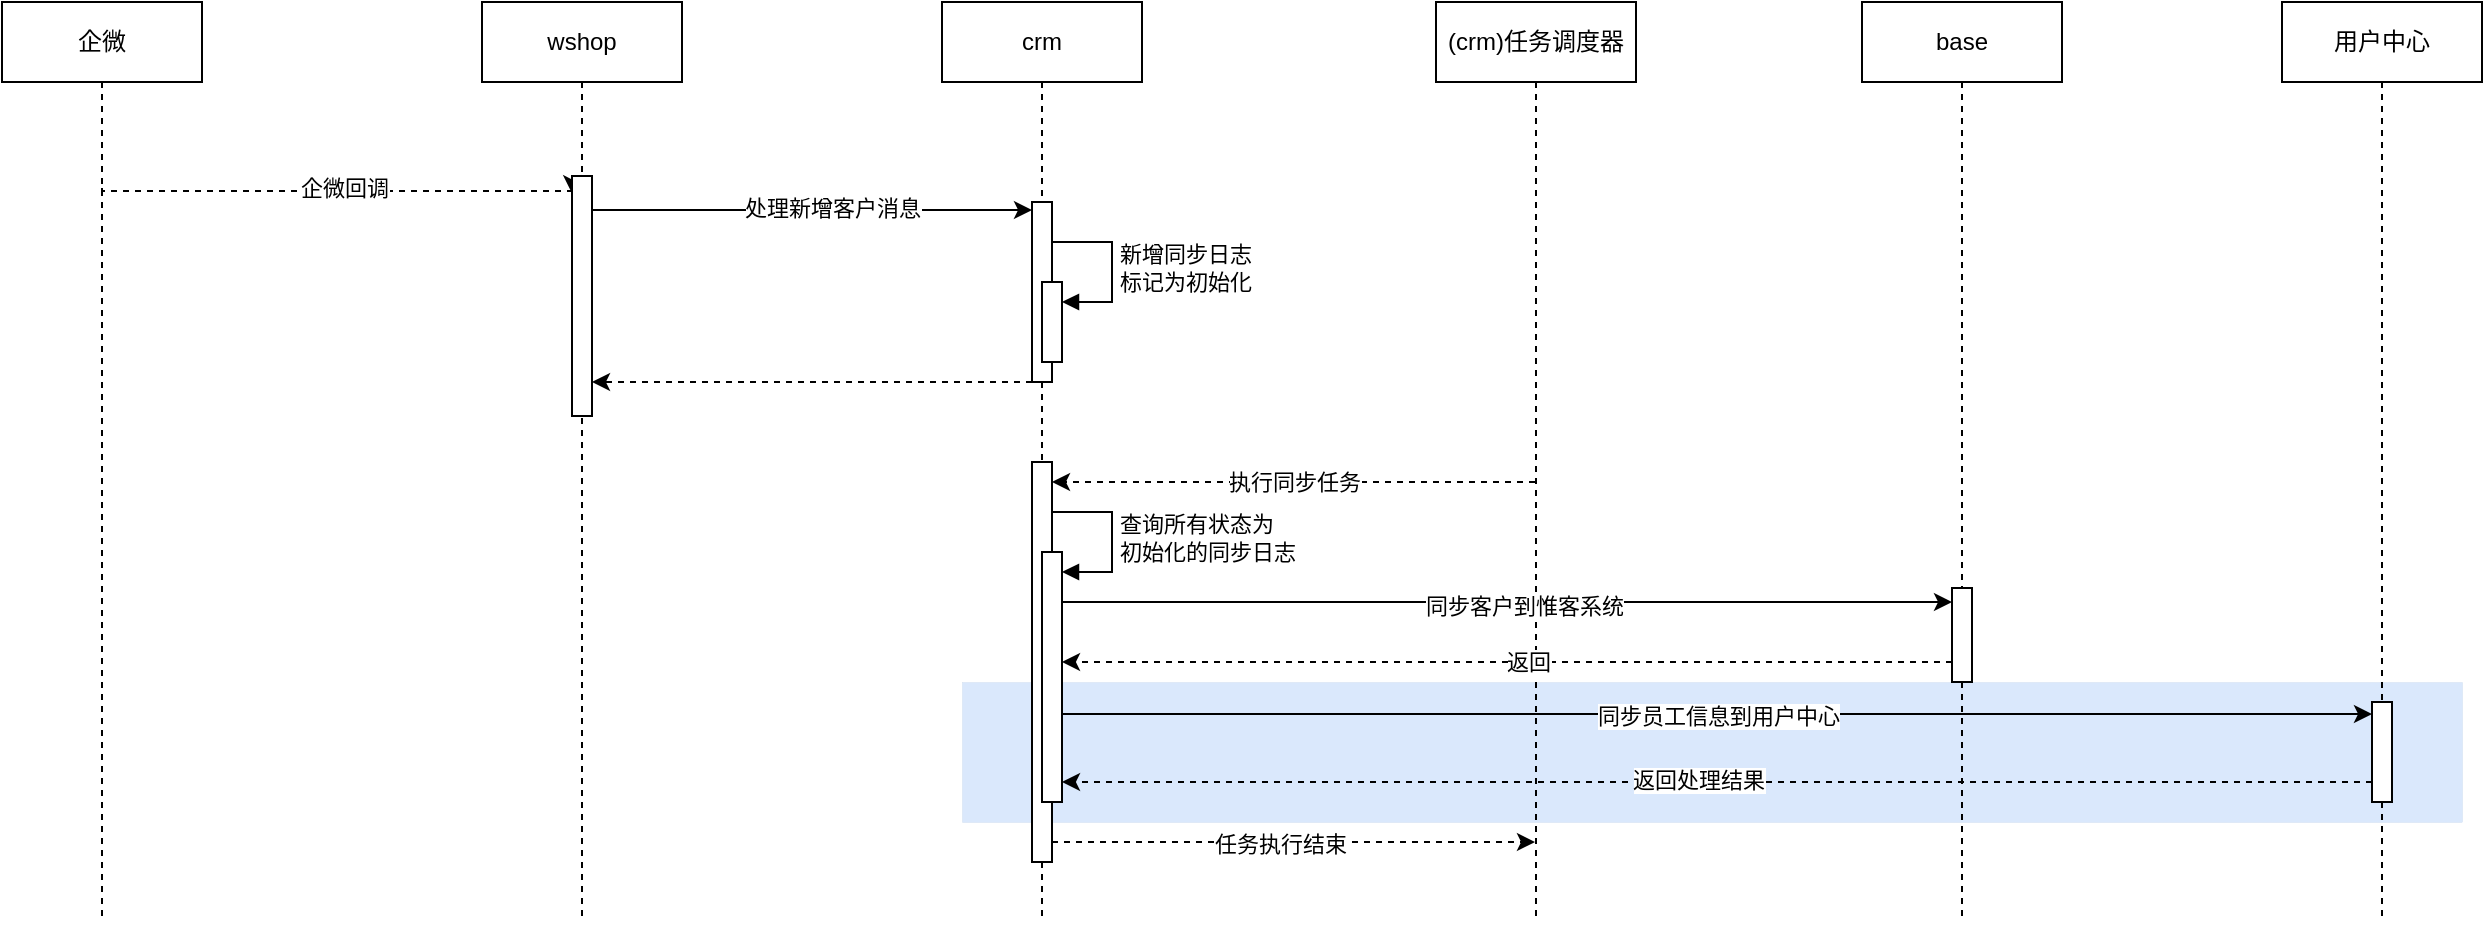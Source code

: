 <mxfile version="21.1.2" type="github">
  <diagram name="第 1 页" id="EK3nWvULo3nBlZG-5ygZ">
    <mxGraphModel dx="1363" dy="880" grid="1" gridSize="10" guides="1" tooltips="1" connect="1" arrows="1" fold="1" page="1" pageScale="1" pageWidth="827" pageHeight="1169" math="0" shadow="0">
      <root>
        <mxCell id="0" />
        <mxCell id="1" parent="0" />
        <mxCell id="6w8iZAeXXynQaaDWndPm-51" value="" style="rounded=0;whiteSpace=wrap;html=1;fillColor=#dae8fc;strokeColor=#6c8ebf;strokeWidth=0;" vertex="1" parent="1">
          <mxGeometry x="590" y="420" width="750" height="70" as="geometry" />
        </mxCell>
        <mxCell id="6w8iZAeXXynQaaDWndPm-6" style="edgeStyle=elbowEdgeStyle;rounded=0;orthogonalLoop=1;jettySize=auto;html=1;elbow=vertical;curved=0;dashed=1;" edge="1" parent="1">
          <mxGeometry relative="1" as="geometry">
            <mxPoint x="160" y="173" as="sourcePoint" />
            <mxPoint x="395" y="175.667" as="targetPoint" />
          </mxGeometry>
        </mxCell>
        <mxCell id="6w8iZAeXXynQaaDWndPm-8" value="企微回调" style="edgeLabel;html=1;align=center;verticalAlign=middle;resizable=0;points=[];" vertex="1" connectable="0" parent="6w8iZAeXXynQaaDWndPm-6">
          <mxGeometry x="-0.189" y="3" relative="1" as="geometry">
            <mxPoint x="26" y="1" as="offset" />
          </mxGeometry>
        </mxCell>
        <mxCell id="6w8iZAeXXynQaaDWndPm-2" value="企微" style="shape=umlLifeline;perimeter=lifelinePerimeter;whiteSpace=wrap;html=1;container=1;dropTarget=0;collapsible=0;recursiveResize=0;outlineConnect=0;portConstraint=eastwest;newEdgeStyle={&quot;edgeStyle&quot;:&quot;elbowEdgeStyle&quot;,&quot;elbow&quot;:&quot;vertical&quot;,&quot;curved&quot;:0,&quot;rounded&quot;:0};" vertex="1" parent="1">
          <mxGeometry x="110" y="80" width="100" height="460" as="geometry" />
        </mxCell>
        <mxCell id="6w8iZAeXXynQaaDWndPm-3" value="wshop" style="shape=umlLifeline;perimeter=lifelinePerimeter;whiteSpace=wrap;html=1;container=1;dropTarget=0;collapsible=0;recursiveResize=0;outlineConnect=0;portConstraint=eastwest;newEdgeStyle={&quot;edgeStyle&quot;:&quot;elbowEdgeStyle&quot;,&quot;elbow&quot;:&quot;vertical&quot;,&quot;curved&quot;:0,&quot;rounded&quot;:0};" vertex="1" parent="1">
          <mxGeometry x="350" y="80" width="100" height="460" as="geometry" />
        </mxCell>
        <mxCell id="6w8iZAeXXynQaaDWndPm-5" value="" style="html=1;points=[];perimeter=orthogonalPerimeter;outlineConnect=0;targetShapes=umlLifeline;portConstraint=eastwest;newEdgeStyle={&quot;edgeStyle&quot;:&quot;elbowEdgeStyle&quot;,&quot;elbow&quot;:&quot;vertical&quot;,&quot;curved&quot;:0,&quot;rounded&quot;:0};" vertex="1" parent="6w8iZAeXXynQaaDWndPm-3">
          <mxGeometry x="45" y="87" width="10" height="120" as="geometry" />
        </mxCell>
        <mxCell id="6w8iZAeXXynQaaDWndPm-9" value="crm" style="shape=umlLifeline;perimeter=lifelinePerimeter;whiteSpace=wrap;html=1;container=1;dropTarget=0;collapsible=0;recursiveResize=0;outlineConnect=0;portConstraint=eastwest;newEdgeStyle={&quot;edgeStyle&quot;:&quot;elbowEdgeStyle&quot;,&quot;elbow&quot;:&quot;vertical&quot;,&quot;curved&quot;:0,&quot;rounded&quot;:0};" vertex="1" parent="1">
          <mxGeometry x="580" y="80" width="100" height="460" as="geometry" />
        </mxCell>
        <mxCell id="6w8iZAeXXynQaaDWndPm-11" value="" style="html=1;points=[];perimeter=orthogonalPerimeter;outlineConnect=0;targetShapes=umlLifeline;portConstraint=eastwest;newEdgeStyle={&quot;edgeStyle&quot;:&quot;elbowEdgeStyle&quot;,&quot;elbow&quot;:&quot;vertical&quot;,&quot;curved&quot;:0,&quot;rounded&quot;:0};" vertex="1" parent="6w8iZAeXXynQaaDWndPm-9">
          <mxGeometry x="45" y="100" width="10" height="90" as="geometry" />
        </mxCell>
        <mxCell id="6w8iZAeXXynQaaDWndPm-20" value="" style="html=1;points=[];perimeter=orthogonalPerimeter;outlineConnect=0;targetShapes=umlLifeline;portConstraint=eastwest;newEdgeStyle={&quot;edgeStyle&quot;:&quot;elbowEdgeStyle&quot;,&quot;elbow&quot;:&quot;vertical&quot;,&quot;curved&quot;:0,&quot;rounded&quot;:0};" vertex="1" parent="6w8iZAeXXynQaaDWndPm-9">
          <mxGeometry x="50" y="140" width="10" height="40" as="geometry" />
        </mxCell>
        <mxCell id="6w8iZAeXXynQaaDWndPm-21" value="新增同步日志&lt;br style=&quot;border-color: var(--border-color);&quot;&gt;标记为初始化" style="html=1;align=left;spacingLeft=2;endArrow=block;rounded=0;edgeStyle=orthogonalEdgeStyle;curved=0;rounded=0;" edge="1" target="6w8iZAeXXynQaaDWndPm-20" parent="6w8iZAeXXynQaaDWndPm-9">
          <mxGeometry relative="1" as="geometry">
            <mxPoint x="55" y="120" as="sourcePoint" />
            <Array as="points">
              <mxPoint x="85" y="150" />
            </Array>
          </mxGeometry>
        </mxCell>
        <mxCell id="6w8iZAeXXynQaaDWndPm-26" value="" style="html=1;points=[];perimeter=orthogonalPerimeter;outlineConnect=0;targetShapes=umlLifeline;portConstraint=eastwest;newEdgeStyle={&quot;edgeStyle&quot;:&quot;elbowEdgeStyle&quot;,&quot;elbow&quot;:&quot;vertical&quot;,&quot;curved&quot;:0,&quot;rounded&quot;:0};" vertex="1" parent="6w8iZAeXXynQaaDWndPm-9">
          <mxGeometry x="45" y="230" width="10" height="200" as="geometry" />
        </mxCell>
        <mxCell id="6w8iZAeXXynQaaDWndPm-30" value="" style="html=1;points=[];perimeter=orthogonalPerimeter;outlineConnect=0;targetShapes=umlLifeline;portConstraint=eastwest;newEdgeStyle={&quot;edgeStyle&quot;:&quot;elbowEdgeStyle&quot;,&quot;elbow&quot;:&quot;vertical&quot;,&quot;curved&quot;:0,&quot;rounded&quot;:0};" vertex="1" parent="6w8iZAeXXynQaaDWndPm-9">
          <mxGeometry x="50" y="275" width="10" height="125" as="geometry" />
        </mxCell>
        <mxCell id="6w8iZAeXXynQaaDWndPm-31" value="查询所有状态为&lt;br&gt;初始化的同步日志" style="html=1;align=left;spacingLeft=2;endArrow=block;rounded=0;edgeStyle=orthogonalEdgeStyle;curved=0;rounded=0;" edge="1" target="6w8iZAeXXynQaaDWndPm-30" parent="6w8iZAeXXynQaaDWndPm-9">
          <mxGeometry relative="1" as="geometry">
            <mxPoint x="55" y="255" as="sourcePoint" />
            <Array as="points">
              <mxPoint x="85" y="285" />
            </Array>
          </mxGeometry>
        </mxCell>
        <mxCell id="6w8iZAeXXynQaaDWndPm-13" style="edgeStyle=elbowEdgeStyle;rounded=0;orthogonalLoop=1;jettySize=auto;html=1;elbow=vertical;curved=0;" edge="1" parent="1">
          <mxGeometry relative="1" as="geometry">
            <mxPoint x="405" y="184" as="sourcePoint" />
            <mxPoint x="625" y="184" as="targetPoint" />
            <Array as="points">
              <mxPoint x="490" y="184" />
              <mxPoint x="560" y="194" />
            </Array>
          </mxGeometry>
        </mxCell>
        <mxCell id="6w8iZAeXXynQaaDWndPm-42" value="处理新增客户消息" style="edgeLabel;html=1;align=center;verticalAlign=middle;resizable=0;points=[];" vertex="1" connectable="0" parent="6w8iZAeXXynQaaDWndPm-13">
          <mxGeometry x="0.092" y="1" relative="1" as="geometry">
            <mxPoint as="offset" />
          </mxGeometry>
        </mxCell>
        <mxCell id="6w8iZAeXXynQaaDWndPm-28" value="执行同步任务" style="edgeStyle=elbowEdgeStyle;rounded=0;orthogonalLoop=1;jettySize=auto;html=1;elbow=horizontal;curved=0;dashed=1;" edge="1" parent="1" source="6w8iZAeXXynQaaDWndPm-22" target="6w8iZAeXXynQaaDWndPm-26">
          <mxGeometry relative="1" as="geometry">
            <Array as="points">
              <mxPoint x="780" y="320" />
            </Array>
          </mxGeometry>
        </mxCell>
        <mxCell id="6w8iZAeXXynQaaDWndPm-22" value="(crm)任务调度器" style="shape=umlLifeline;perimeter=lifelinePerimeter;whiteSpace=wrap;html=1;container=1;dropTarget=0;collapsible=0;recursiveResize=0;outlineConnect=0;portConstraint=eastwest;newEdgeStyle={&quot;edgeStyle&quot;:&quot;elbowEdgeStyle&quot;,&quot;elbow&quot;:&quot;vertical&quot;,&quot;curved&quot;:0,&quot;rounded&quot;:0};" vertex="1" parent="1">
          <mxGeometry x="827" y="80" width="100" height="460" as="geometry" />
        </mxCell>
        <mxCell id="6w8iZAeXXynQaaDWndPm-29" style="edgeStyle=elbowEdgeStyle;rounded=0;orthogonalLoop=1;jettySize=auto;html=1;elbow=vertical;curved=0;dashed=1;" edge="1" parent="1" source="6w8iZAeXXynQaaDWndPm-11" target="6w8iZAeXXynQaaDWndPm-5">
          <mxGeometry relative="1" as="geometry">
            <Array as="points">
              <mxPoint x="500" y="270" />
            </Array>
          </mxGeometry>
        </mxCell>
        <mxCell id="6w8iZAeXXynQaaDWndPm-32" value="base" style="shape=umlLifeline;perimeter=lifelinePerimeter;whiteSpace=wrap;html=1;container=1;dropTarget=0;collapsible=0;recursiveResize=0;outlineConnect=0;portConstraint=eastwest;newEdgeStyle={&quot;edgeStyle&quot;:&quot;elbowEdgeStyle&quot;,&quot;elbow&quot;:&quot;vertical&quot;,&quot;curved&quot;:0,&quot;rounded&quot;:0};" vertex="1" parent="1">
          <mxGeometry x="1040" y="80" width="100" height="460" as="geometry" />
        </mxCell>
        <mxCell id="6w8iZAeXXynQaaDWndPm-33" value="" style="html=1;points=[];perimeter=orthogonalPerimeter;outlineConnect=0;targetShapes=umlLifeline;portConstraint=eastwest;newEdgeStyle={&quot;edgeStyle&quot;:&quot;elbowEdgeStyle&quot;,&quot;elbow&quot;:&quot;vertical&quot;,&quot;curved&quot;:0,&quot;rounded&quot;:0};" vertex="1" parent="6w8iZAeXXynQaaDWndPm-32">
          <mxGeometry x="45" y="293" width="10" height="47" as="geometry" />
        </mxCell>
        <mxCell id="6w8iZAeXXynQaaDWndPm-34" style="edgeStyle=elbowEdgeStyle;rounded=0;orthogonalLoop=1;jettySize=auto;html=1;elbow=vertical;curved=0;" edge="1" parent="1" source="6w8iZAeXXynQaaDWndPm-30" target="6w8iZAeXXynQaaDWndPm-33">
          <mxGeometry relative="1" as="geometry">
            <Array as="points">
              <mxPoint x="990" y="380" />
            </Array>
          </mxGeometry>
        </mxCell>
        <mxCell id="6w8iZAeXXynQaaDWndPm-35" value="同步客户到惟客系统" style="edgeLabel;html=1;align=center;verticalAlign=middle;resizable=0;points=[];" vertex="1" connectable="0" parent="6w8iZAeXXynQaaDWndPm-34">
          <mxGeometry x="0.037" y="-2" relative="1" as="geometry">
            <mxPoint as="offset" />
          </mxGeometry>
        </mxCell>
        <mxCell id="6w8iZAeXXynQaaDWndPm-39" style="edgeStyle=elbowEdgeStyle;rounded=0;orthogonalLoop=1;jettySize=auto;html=1;elbow=vertical;curved=0;dashed=1;" edge="1" parent="1" source="6w8iZAeXXynQaaDWndPm-33" target="6w8iZAeXXynQaaDWndPm-30">
          <mxGeometry relative="1" as="geometry">
            <Array as="points">
              <mxPoint x="790" y="410" />
            </Array>
          </mxGeometry>
        </mxCell>
        <mxCell id="6w8iZAeXXynQaaDWndPm-50" value="返回" style="edgeLabel;html=1;align=center;verticalAlign=middle;resizable=0;points=[];" vertex="1" connectable="0" parent="6w8iZAeXXynQaaDWndPm-39">
          <mxGeometry x="-0.05" relative="1" as="geometry">
            <mxPoint x="-1" as="offset" />
          </mxGeometry>
        </mxCell>
        <mxCell id="6w8iZAeXXynQaaDWndPm-40" value="用户中心" style="shape=umlLifeline;perimeter=lifelinePerimeter;whiteSpace=wrap;html=1;container=1;dropTarget=0;collapsible=0;recursiveResize=0;outlineConnect=0;portConstraint=eastwest;newEdgeStyle={&quot;edgeStyle&quot;:&quot;elbowEdgeStyle&quot;,&quot;elbow&quot;:&quot;vertical&quot;,&quot;curved&quot;:0,&quot;rounded&quot;:0};" vertex="1" parent="1">
          <mxGeometry x="1250" y="80" width="100" height="460" as="geometry" />
        </mxCell>
        <mxCell id="6w8iZAeXXynQaaDWndPm-41" value="" style="html=1;points=[];perimeter=orthogonalPerimeter;outlineConnect=0;targetShapes=umlLifeline;portConstraint=eastwest;newEdgeStyle={&quot;edgeStyle&quot;:&quot;elbowEdgeStyle&quot;,&quot;elbow&quot;:&quot;vertical&quot;,&quot;curved&quot;:0,&quot;rounded&quot;:0};" vertex="1" parent="6w8iZAeXXynQaaDWndPm-40">
          <mxGeometry x="45" y="350" width="10" height="50" as="geometry" />
        </mxCell>
        <mxCell id="6w8iZAeXXynQaaDWndPm-44" style="edgeStyle=elbowEdgeStyle;rounded=0;orthogonalLoop=1;jettySize=auto;html=1;elbow=vertical;curved=0;" edge="1" parent="1" source="6w8iZAeXXynQaaDWndPm-30" target="6w8iZAeXXynQaaDWndPm-41">
          <mxGeometry relative="1" as="geometry">
            <Array as="points">
              <mxPoint x="1220" y="436" />
            </Array>
          </mxGeometry>
        </mxCell>
        <mxCell id="6w8iZAeXXynQaaDWndPm-48" value="同步员工信息到用户中心" style="edgeLabel;html=1;align=center;verticalAlign=middle;resizable=0;points=[];" vertex="1" connectable="0" parent="6w8iZAeXXynQaaDWndPm-44">
          <mxGeometry x="-0.0" y="-1" relative="1" as="geometry">
            <mxPoint as="offset" />
          </mxGeometry>
        </mxCell>
        <mxCell id="6w8iZAeXXynQaaDWndPm-45" style="edgeStyle=elbowEdgeStyle;rounded=0;orthogonalLoop=1;jettySize=auto;html=1;elbow=horizontal;curved=0;dashed=1;" edge="1" parent="1" source="6w8iZAeXXynQaaDWndPm-26" target="6w8iZAeXXynQaaDWndPm-22">
          <mxGeometry relative="1" as="geometry">
            <Array as="points">
              <mxPoint x="800" y="500" />
            </Array>
          </mxGeometry>
        </mxCell>
        <mxCell id="6w8iZAeXXynQaaDWndPm-46" value="任务执行结束" style="edgeLabel;html=1;align=center;verticalAlign=middle;resizable=0;points=[];" vertex="1" connectable="0" parent="6w8iZAeXXynQaaDWndPm-45">
          <mxGeometry x="-0.05" y="-1" relative="1" as="geometry">
            <mxPoint x="-1" as="offset" />
          </mxGeometry>
        </mxCell>
        <mxCell id="6w8iZAeXXynQaaDWndPm-47" style="edgeStyle=elbowEdgeStyle;rounded=0;orthogonalLoop=1;jettySize=auto;html=1;elbow=vertical;curved=0;dashed=1;" edge="1" parent="1" source="6w8iZAeXXynQaaDWndPm-41" target="6w8iZAeXXynQaaDWndPm-30">
          <mxGeometry relative="1" as="geometry">
            <Array as="points">
              <mxPoint x="1230" y="470" />
              <mxPoint x="1050" y="450" />
            </Array>
          </mxGeometry>
        </mxCell>
        <mxCell id="6w8iZAeXXynQaaDWndPm-49" value="返回处理结果" style="edgeLabel;html=1;align=center;verticalAlign=middle;resizable=0;points=[];" vertex="1" connectable="0" parent="6w8iZAeXXynQaaDWndPm-47">
          <mxGeometry x="0.029" y="-1" relative="1" as="geometry">
            <mxPoint as="offset" />
          </mxGeometry>
        </mxCell>
      </root>
    </mxGraphModel>
  </diagram>
</mxfile>
